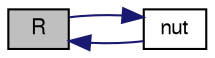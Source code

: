 digraph "R"
{
  bgcolor="transparent";
  edge [fontname="FreeSans",fontsize="10",labelfontname="FreeSans",labelfontsize="10"];
  node [fontname="FreeSans",fontsize="10",shape=record];
  rankdir="LR";
  Node1761 [label="R",height=0.2,width=0.4,color="black", fillcolor="grey75", style="filled", fontcolor="black"];
  Node1761 -> Node1762 [dir="back",color="midnightblue",fontsize="10",style="solid",fontname="FreeSans"];
  Node1762 [label="nut",height=0.2,width=0.4,color="black",URL="$a31086.html#a1f9ef455ae1ef56fcb9c8f8838c6aee2",tooltip="Return the turbulence viscosity. "];
  Node1762 -> Node1761 [dir="back",color="midnightblue",fontsize="10",style="solid",fontname="FreeSans"];
}
